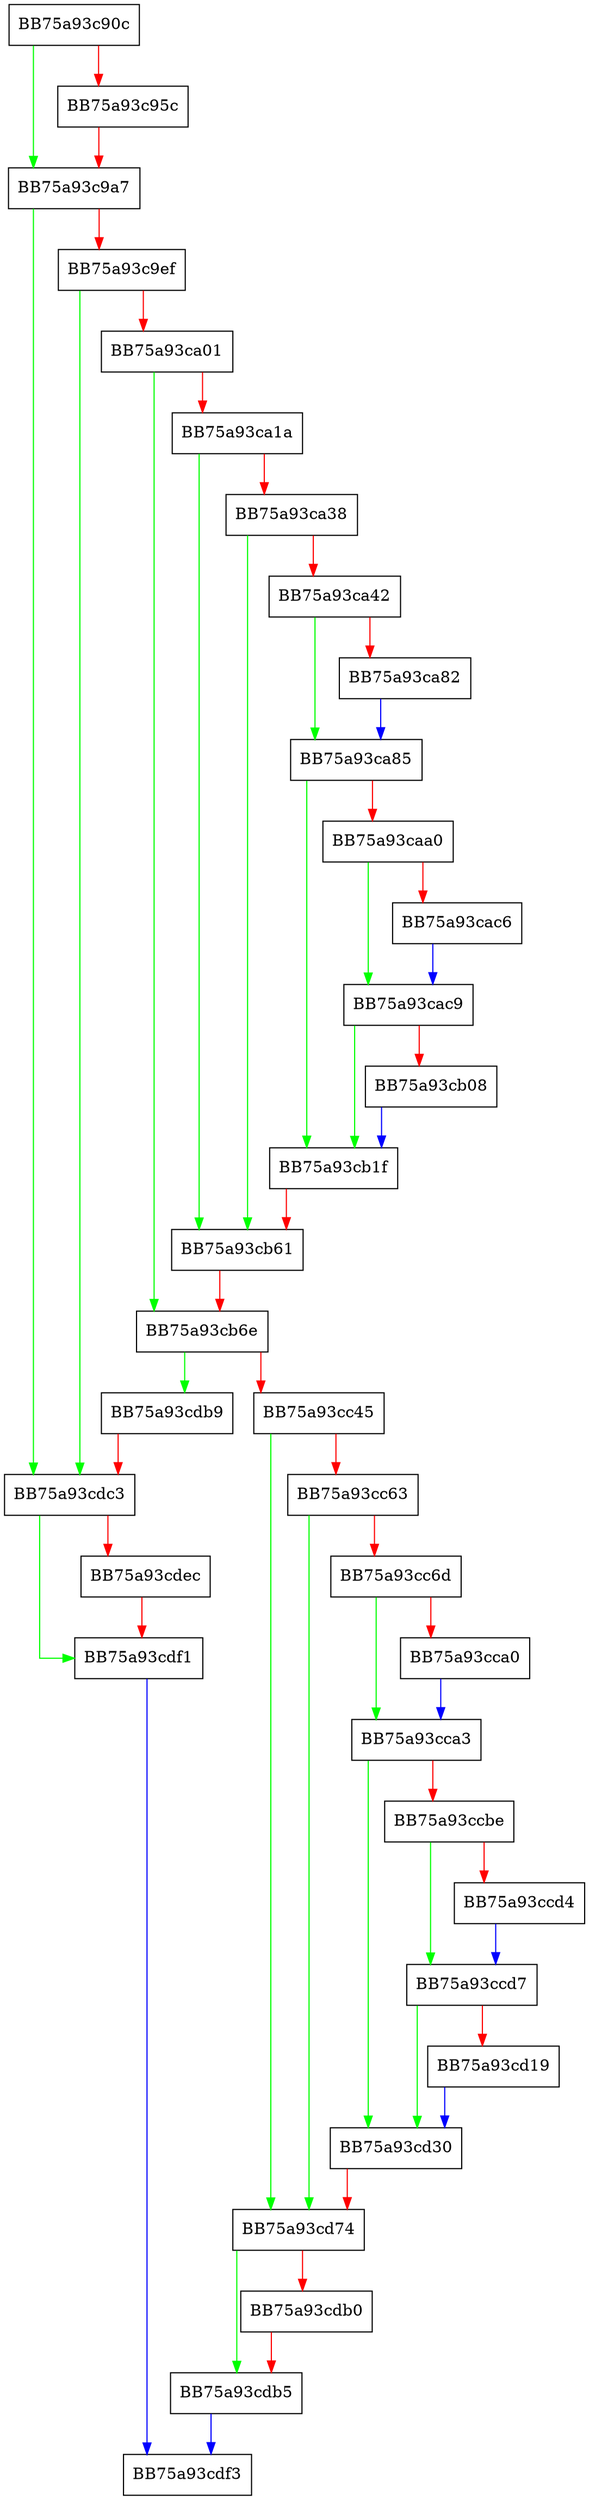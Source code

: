 digraph _import_database {
  node [shape="box"];
  graph [splines=ortho];
  BB75a93c90c -> BB75a93c9a7 [color="green"];
  BB75a93c90c -> BB75a93c95c [color="red"];
  BB75a93c95c -> BB75a93c9a7 [color="red"];
  BB75a93c9a7 -> BB75a93cdc3 [color="green"];
  BB75a93c9a7 -> BB75a93c9ef [color="red"];
  BB75a93c9ef -> BB75a93cdc3 [color="green"];
  BB75a93c9ef -> BB75a93ca01 [color="red"];
  BB75a93ca01 -> BB75a93cb6e [color="green"];
  BB75a93ca01 -> BB75a93ca1a [color="red"];
  BB75a93ca1a -> BB75a93cb61 [color="green"];
  BB75a93ca1a -> BB75a93ca38 [color="red"];
  BB75a93ca38 -> BB75a93cb61 [color="green"];
  BB75a93ca38 -> BB75a93ca42 [color="red"];
  BB75a93ca42 -> BB75a93ca85 [color="green"];
  BB75a93ca42 -> BB75a93ca82 [color="red"];
  BB75a93ca82 -> BB75a93ca85 [color="blue"];
  BB75a93ca85 -> BB75a93cb1f [color="green"];
  BB75a93ca85 -> BB75a93caa0 [color="red"];
  BB75a93caa0 -> BB75a93cac9 [color="green"];
  BB75a93caa0 -> BB75a93cac6 [color="red"];
  BB75a93cac6 -> BB75a93cac9 [color="blue"];
  BB75a93cac9 -> BB75a93cb1f [color="green"];
  BB75a93cac9 -> BB75a93cb08 [color="red"];
  BB75a93cb08 -> BB75a93cb1f [color="blue"];
  BB75a93cb1f -> BB75a93cb61 [color="red"];
  BB75a93cb61 -> BB75a93cb6e [color="red"];
  BB75a93cb6e -> BB75a93cdb9 [color="green"];
  BB75a93cb6e -> BB75a93cc45 [color="red"];
  BB75a93cc45 -> BB75a93cd74 [color="green"];
  BB75a93cc45 -> BB75a93cc63 [color="red"];
  BB75a93cc63 -> BB75a93cd74 [color="green"];
  BB75a93cc63 -> BB75a93cc6d [color="red"];
  BB75a93cc6d -> BB75a93cca3 [color="green"];
  BB75a93cc6d -> BB75a93cca0 [color="red"];
  BB75a93cca0 -> BB75a93cca3 [color="blue"];
  BB75a93cca3 -> BB75a93cd30 [color="green"];
  BB75a93cca3 -> BB75a93ccbe [color="red"];
  BB75a93ccbe -> BB75a93ccd7 [color="green"];
  BB75a93ccbe -> BB75a93ccd4 [color="red"];
  BB75a93ccd4 -> BB75a93ccd7 [color="blue"];
  BB75a93ccd7 -> BB75a93cd30 [color="green"];
  BB75a93ccd7 -> BB75a93cd19 [color="red"];
  BB75a93cd19 -> BB75a93cd30 [color="blue"];
  BB75a93cd30 -> BB75a93cd74 [color="red"];
  BB75a93cd74 -> BB75a93cdb5 [color="green"];
  BB75a93cd74 -> BB75a93cdb0 [color="red"];
  BB75a93cdb0 -> BB75a93cdb5 [color="red"];
  BB75a93cdb5 -> BB75a93cdf3 [color="blue"];
  BB75a93cdb9 -> BB75a93cdc3 [color="red"];
  BB75a93cdc3 -> BB75a93cdf1 [color="green"];
  BB75a93cdc3 -> BB75a93cdec [color="red"];
  BB75a93cdec -> BB75a93cdf1 [color="red"];
  BB75a93cdf1 -> BB75a93cdf3 [color="blue"];
}